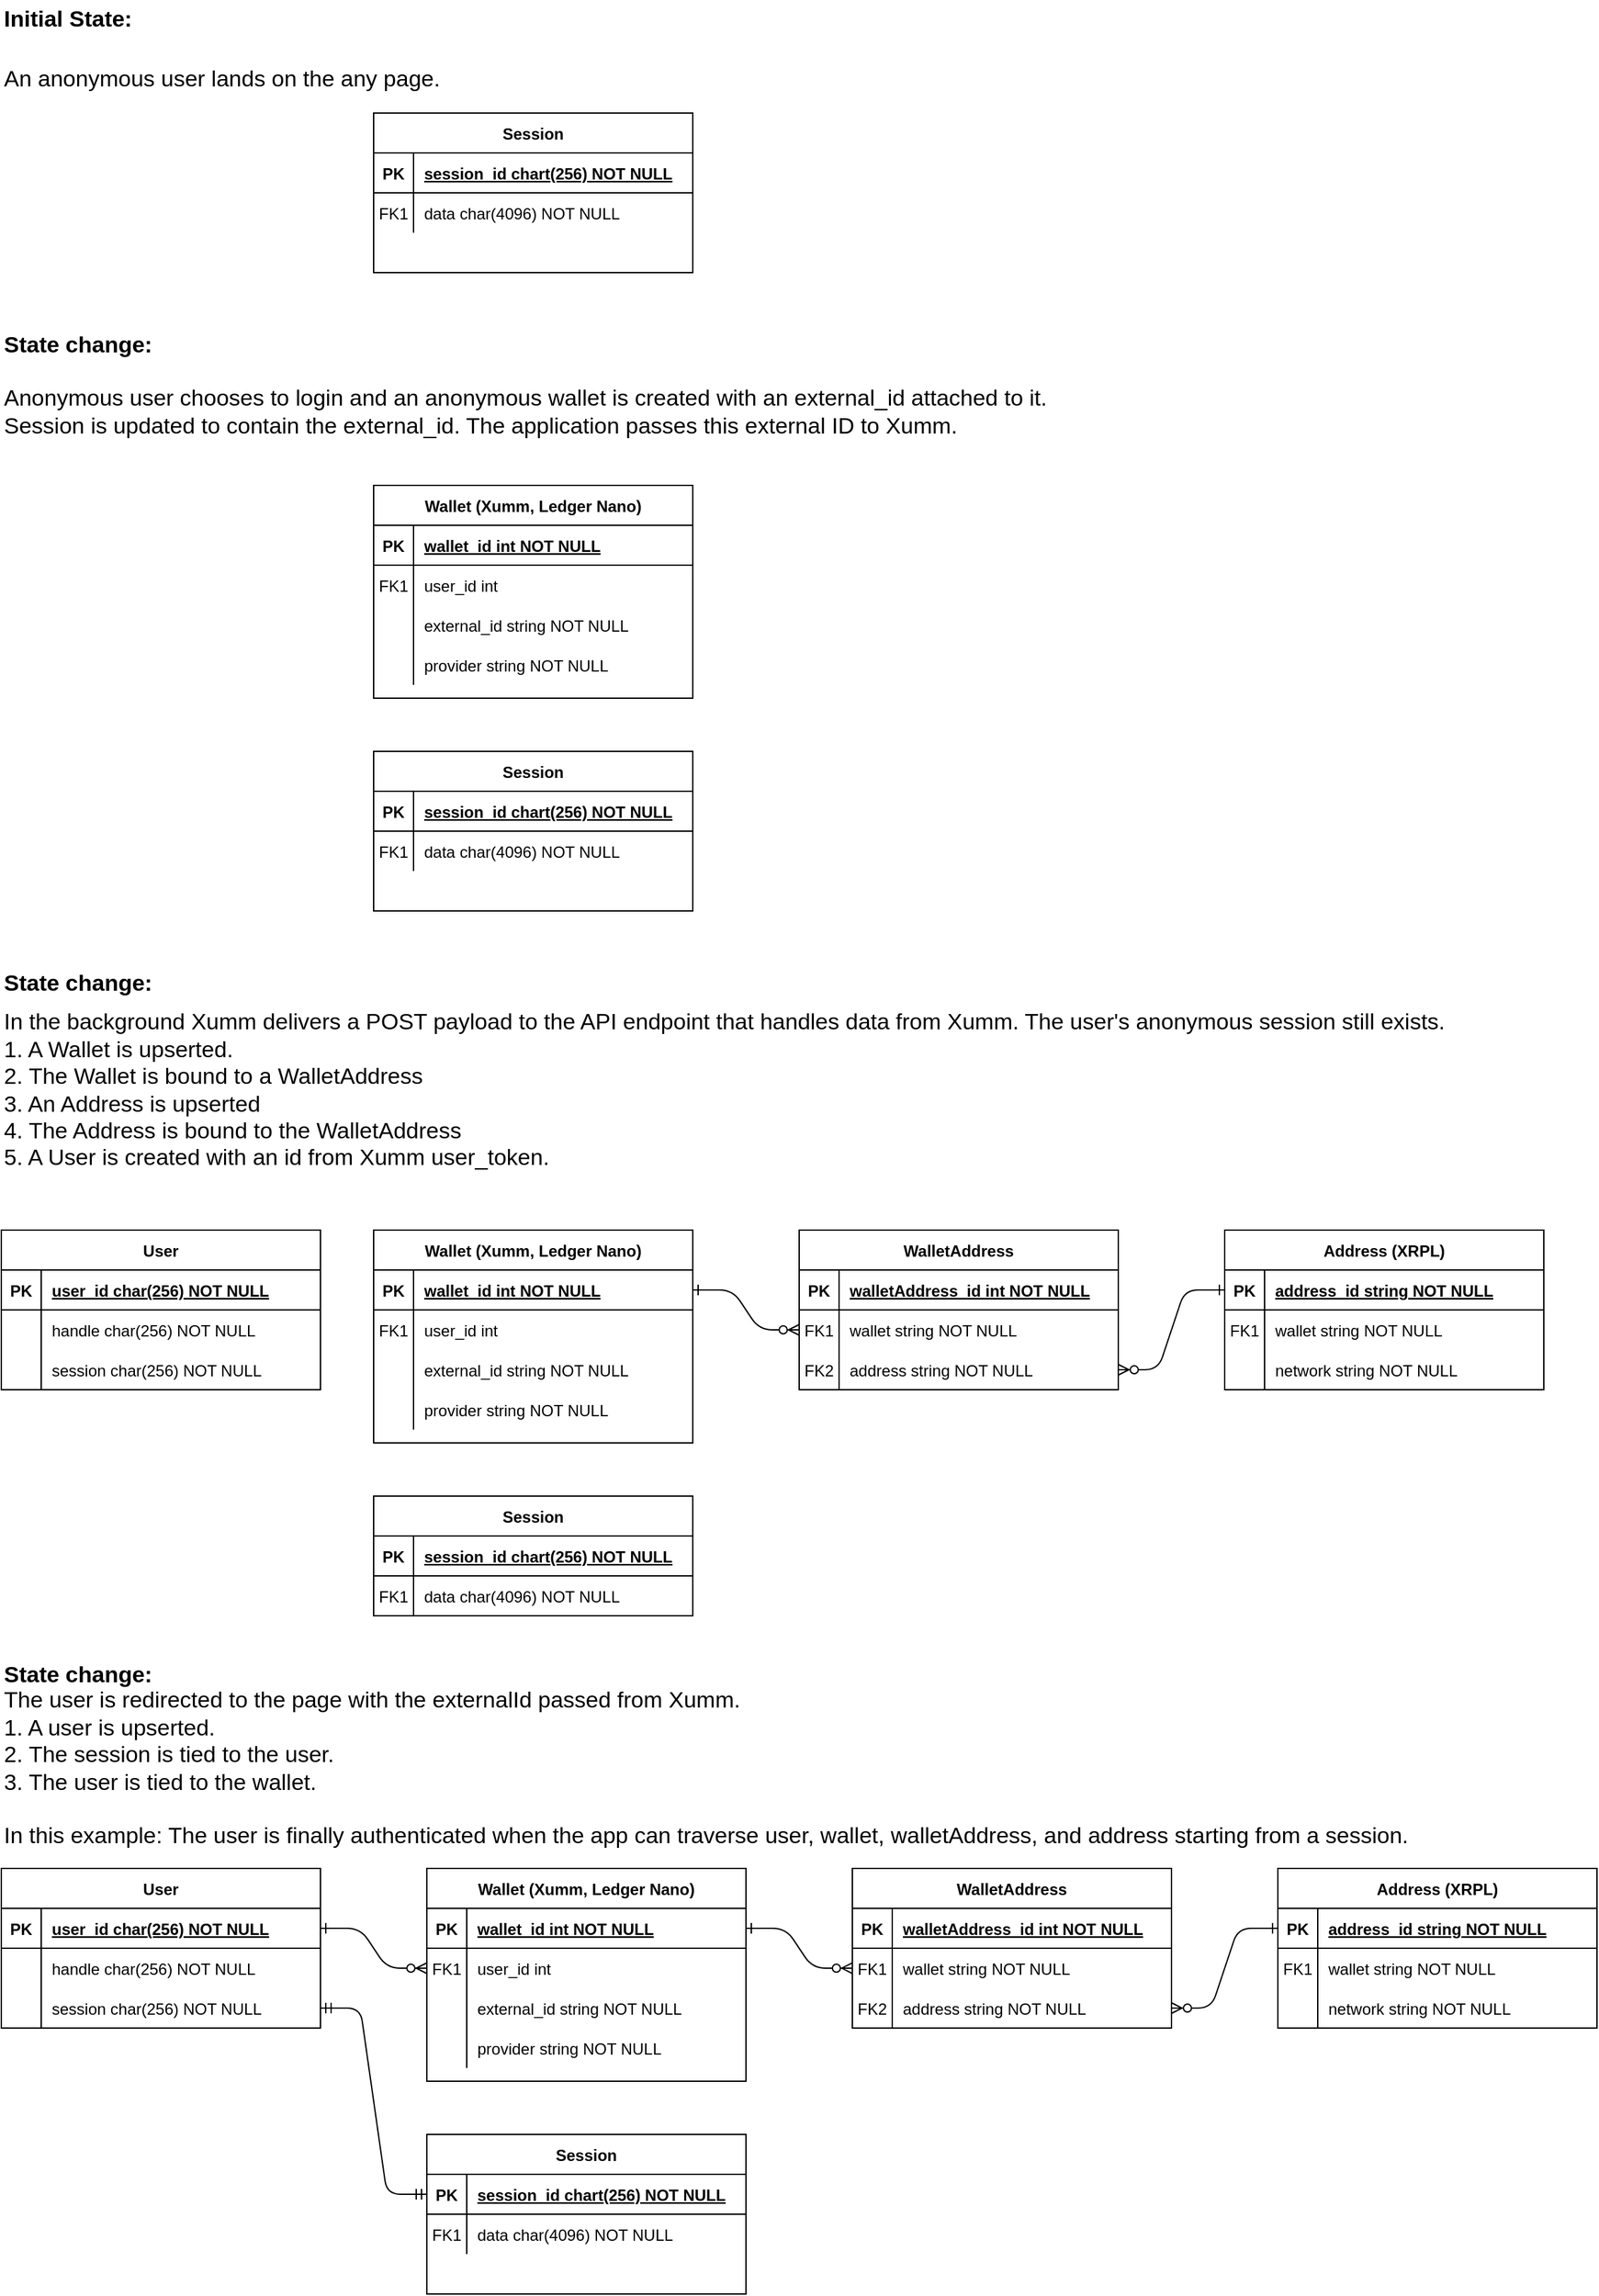 <mxfile version="15.4.0" type="device"><diagram id="R2lEEEUBdFMjLlhIrx00" name="Page-1"><mxGraphModel dx="1426" dy="822" grid="1" gridSize="10" guides="1" tooltips="1" connect="1" arrows="1" fold="1" page="1" pageScale="1" pageWidth="850" pageHeight="1100" math="0" shadow="0" extFonts="Permanent Marker^https://fonts.googleapis.com/css?family=Permanent+Marker"><root><mxCell id="0"/><mxCell id="1" parent="0"/><mxCell id="C-vyLk0tnHw3VtMMgP7b-1" value="" style="edgeStyle=entityRelationEdgeStyle;endArrow=ERzeroToMany;startArrow=ERone;endFill=1;startFill=0;" parent="1" source="C-vyLk0tnHw3VtMMgP7b-24" target="C-vyLk0tnHw3VtMMgP7b-6" edge="1"><mxGeometry width="100" height="100" relative="1" as="geometry"><mxPoint x="340" y="2040" as="sourcePoint"/><mxPoint x="440" y="1940" as="targetPoint"/></mxGeometry></mxCell><mxCell id="C-vyLk0tnHw3VtMMgP7b-12" value="" style="edgeStyle=entityRelationEdgeStyle;endArrow=ERzeroToMany;startArrow=ERone;endFill=1;startFill=0;" parent="1" source="C-vyLk0tnHw3VtMMgP7b-3" target="C-vyLk0tnHw3VtMMgP7b-17" edge="1"><mxGeometry width="100" height="100" relative="1" as="geometry"><mxPoint x="400" y="1500" as="sourcePoint"/><mxPoint x="460" y="1525" as="targetPoint"/></mxGeometry></mxCell><mxCell id="C-vyLk0tnHw3VtMMgP7b-2" value="Wallet (Xumm, Ledger Nano)" style="shape=table;startSize=30;container=1;collapsible=1;childLayout=tableLayout;fixedRows=1;rowLines=0;fontStyle=1;align=center;resizeLast=1;" parent="1" vertex="1"><mxGeometry x="440" y="1440" width="240" height="160" as="geometry"/></mxCell><mxCell id="C-vyLk0tnHw3VtMMgP7b-3" value="" style="shape=partialRectangle;collapsible=0;dropTarget=0;pointerEvents=0;fillColor=none;points=[[0,0.5],[1,0.5]];portConstraint=eastwest;top=0;left=0;right=0;bottom=1;" parent="C-vyLk0tnHw3VtMMgP7b-2" vertex="1"><mxGeometry y="30" width="240" height="30" as="geometry"/></mxCell><mxCell id="C-vyLk0tnHw3VtMMgP7b-4" value="PK" style="shape=partialRectangle;overflow=hidden;connectable=0;fillColor=none;top=0;left=0;bottom=0;right=0;fontStyle=1;" parent="C-vyLk0tnHw3VtMMgP7b-3" vertex="1"><mxGeometry width="30" height="30" as="geometry"><mxRectangle width="30" height="30" as="alternateBounds"/></mxGeometry></mxCell><mxCell id="C-vyLk0tnHw3VtMMgP7b-5" value="wallet_id int NOT NULL " style="shape=partialRectangle;overflow=hidden;connectable=0;fillColor=none;top=0;left=0;bottom=0;right=0;align=left;spacingLeft=6;fontStyle=5;" parent="C-vyLk0tnHw3VtMMgP7b-3" vertex="1"><mxGeometry x="30" width="210" height="30" as="geometry"><mxRectangle width="210" height="30" as="alternateBounds"/></mxGeometry></mxCell><mxCell id="C-vyLk0tnHw3VtMMgP7b-6" value="" style="shape=partialRectangle;collapsible=0;dropTarget=0;pointerEvents=0;fillColor=none;points=[[0,0.5],[1,0.5]];portConstraint=eastwest;top=0;left=0;right=0;bottom=0;" parent="C-vyLk0tnHw3VtMMgP7b-2" vertex="1"><mxGeometry y="60" width="240" height="30" as="geometry"/></mxCell><mxCell id="C-vyLk0tnHw3VtMMgP7b-7" value="FK1" style="shape=partialRectangle;overflow=hidden;connectable=0;fillColor=none;top=0;left=0;bottom=0;right=0;" parent="C-vyLk0tnHw3VtMMgP7b-6" vertex="1"><mxGeometry width="30" height="30" as="geometry"><mxRectangle width="30" height="30" as="alternateBounds"/></mxGeometry></mxCell><mxCell id="C-vyLk0tnHw3VtMMgP7b-8" value="user_id int" style="shape=partialRectangle;overflow=hidden;connectable=0;fillColor=none;top=0;left=0;bottom=0;right=0;align=left;spacingLeft=6;" parent="C-vyLk0tnHw3VtMMgP7b-6" vertex="1"><mxGeometry x="30" width="210" height="30" as="geometry"><mxRectangle width="210" height="30" as="alternateBounds"/></mxGeometry></mxCell><mxCell id="WeIpoC00LtI1XbD9FimY-8" value="" style="shape=partialRectangle;collapsible=0;dropTarget=0;pointerEvents=0;fillColor=none;points=[[0,0.5],[1,0.5]];portConstraint=eastwest;top=0;left=0;right=0;bottom=0;" parent="C-vyLk0tnHw3VtMMgP7b-2" vertex="1"><mxGeometry y="90" width="240" height="30" as="geometry"/></mxCell><mxCell id="WeIpoC00LtI1XbD9FimY-9" value="" style="shape=partialRectangle;overflow=hidden;connectable=0;fillColor=none;top=0;left=0;bottom=0;right=0;" parent="WeIpoC00LtI1XbD9FimY-8" vertex="1"><mxGeometry width="30" height="30" as="geometry"><mxRectangle width="30" height="30" as="alternateBounds"/></mxGeometry></mxCell><mxCell id="WeIpoC00LtI1XbD9FimY-10" value="external_id string NOT NULL" style="shape=partialRectangle;overflow=hidden;connectable=0;fillColor=none;top=0;left=0;bottom=0;right=0;align=left;spacingLeft=6;" parent="WeIpoC00LtI1XbD9FimY-8" vertex="1"><mxGeometry x="30" width="210" height="30" as="geometry"><mxRectangle width="210" height="30" as="alternateBounds"/></mxGeometry></mxCell><mxCell id="WeIpoC00LtI1XbD9FimY-11" value="" style="shape=partialRectangle;collapsible=0;dropTarget=0;pointerEvents=0;fillColor=none;points=[[0,0.5],[1,0.5]];portConstraint=eastwest;top=0;left=0;right=0;bottom=0;" parent="C-vyLk0tnHw3VtMMgP7b-2" vertex="1"><mxGeometry y="120" width="240" height="30" as="geometry"/></mxCell><mxCell id="WeIpoC00LtI1XbD9FimY-12" value="" style="shape=partialRectangle;overflow=hidden;connectable=0;fillColor=none;top=0;left=0;bottom=0;right=0;" parent="WeIpoC00LtI1XbD9FimY-11" vertex="1"><mxGeometry width="30" height="30" as="geometry"><mxRectangle width="30" height="30" as="alternateBounds"/></mxGeometry></mxCell><mxCell id="WeIpoC00LtI1XbD9FimY-13" value="provider string NOT NULL" style="shape=partialRectangle;overflow=hidden;connectable=0;fillColor=none;top=0;left=0;bottom=0;right=0;align=left;spacingLeft=6;" parent="WeIpoC00LtI1XbD9FimY-11" vertex="1"><mxGeometry x="30" width="210" height="30" as="geometry"><mxRectangle width="210" height="30" as="alternateBounds"/></mxGeometry></mxCell><mxCell id="C-vyLk0tnHw3VtMMgP7b-13" value="WalletAddress" style="shape=table;startSize=30;container=1;collapsible=1;childLayout=tableLayout;fixedRows=1;rowLines=0;fontStyle=1;align=center;resizeLast=1;" parent="1" vertex="1"><mxGeometry x="760" y="1440" width="240" height="120" as="geometry"/></mxCell><mxCell id="C-vyLk0tnHw3VtMMgP7b-14" value="" style="shape=partialRectangle;collapsible=0;dropTarget=0;pointerEvents=0;fillColor=none;points=[[0,0.5],[1,0.5]];portConstraint=eastwest;top=0;left=0;right=0;bottom=1;" parent="C-vyLk0tnHw3VtMMgP7b-13" vertex="1"><mxGeometry y="30" width="240" height="30" as="geometry"/></mxCell><mxCell id="C-vyLk0tnHw3VtMMgP7b-15" value="PK" style="shape=partialRectangle;overflow=hidden;connectable=0;fillColor=none;top=0;left=0;bottom=0;right=0;fontStyle=1;" parent="C-vyLk0tnHw3VtMMgP7b-14" vertex="1"><mxGeometry width="30" height="30" as="geometry"><mxRectangle width="30" height="30" as="alternateBounds"/></mxGeometry></mxCell><mxCell id="C-vyLk0tnHw3VtMMgP7b-16" value="walletAddress_id int NOT NULL " style="shape=partialRectangle;overflow=hidden;connectable=0;fillColor=none;top=0;left=0;bottom=0;right=0;align=left;spacingLeft=6;fontStyle=5;" parent="C-vyLk0tnHw3VtMMgP7b-14" vertex="1"><mxGeometry x="30" width="210" height="30" as="geometry"><mxRectangle width="210" height="30" as="alternateBounds"/></mxGeometry></mxCell><mxCell id="C-vyLk0tnHw3VtMMgP7b-17" value="" style="shape=partialRectangle;collapsible=0;dropTarget=0;pointerEvents=0;fillColor=none;points=[[0,0.5],[1,0.5]];portConstraint=eastwest;top=0;left=0;right=0;bottom=0;" parent="C-vyLk0tnHw3VtMMgP7b-13" vertex="1"><mxGeometry y="60" width="240" height="30" as="geometry"/></mxCell><mxCell id="C-vyLk0tnHw3VtMMgP7b-18" value="FK1" style="shape=partialRectangle;overflow=hidden;connectable=0;fillColor=none;top=0;left=0;bottom=0;right=0;" parent="C-vyLk0tnHw3VtMMgP7b-17" vertex="1"><mxGeometry width="30" height="30" as="geometry"><mxRectangle width="30" height="30" as="alternateBounds"/></mxGeometry></mxCell><mxCell id="C-vyLk0tnHw3VtMMgP7b-19" value="wallet string NOT NULL" style="shape=partialRectangle;overflow=hidden;connectable=0;fillColor=none;top=0;left=0;bottom=0;right=0;align=left;spacingLeft=6;" parent="C-vyLk0tnHw3VtMMgP7b-17" vertex="1"><mxGeometry x="30" width="210" height="30" as="geometry"><mxRectangle width="210" height="30" as="alternateBounds"/></mxGeometry></mxCell><mxCell id="C-vyLk0tnHw3VtMMgP7b-20" value="" style="shape=partialRectangle;collapsible=0;dropTarget=0;pointerEvents=0;fillColor=none;points=[[0,0.5],[1,0.5]];portConstraint=eastwest;top=0;left=0;right=0;bottom=0;" parent="C-vyLk0tnHw3VtMMgP7b-13" vertex="1"><mxGeometry y="90" width="240" height="30" as="geometry"/></mxCell><mxCell id="C-vyLk0tnHw3VtMMgP7b-21" value="FK2" style="shape=partialRectangle;overflow=hidden;connectable=0;fillColor=none;top=0;left=0;bottom=0;right=0;" parent="C-vyLk0tnHw3VtMMgP7b-20" vertex="1"><mxGeometry width="30" height="30" as="geometry"><mxRectangle width="30" height="30" as="alternateBounds"/></mxGeometry></mxCell><mxCell id="C-vyLk0tnHw3VtMMgP7b-22" value="address string NOT NULL" style="shape=partialRectangle;overflow=hidden;connectable=0;fillColor=none;top=0;left=0;bottom=0;right=0;align=left;spacingLeft=6;" parent="C-vyLk0tnHw3VtMMgP7b-20" vertex="1"><mxGeometry x="30" width="210" height="30" as="geometry"><mxRectangle width="210" height="30" as="alternateBounds"/></mxGeometry></mxCell><mxCell id="C-vyLk0tnHw3VtMMgP7b-23" value="User" style="shape=table;startSize=30;container=1;collapsible=1;childLayout=tableLayout;fixedRows=1;rowLines=0;fontStyle=1;align=center;resizeLast=1;" parent="1" vertex="1"><mxGeometry x="120" y="1440" width="240" height="120" as="geometry"/></mxCell><mxCell id="C-vyLk0tnHw3VtMMgP7b-24" value="" style="shape=partialRectangle;collapsible=0;dropTarget=0;pointerEvents=0;fillColor=none;points=[[0,0.5],[1,0.5]];portConstraint=eastwest;top=0;left=0;right=0;bottom=1;" parent="C-vyLk0tnHw3VtMMgP7b-23" vertex="1"><mxGeometry y="30" width="240" height="30" as="geometry"/></mxCell><mxCell id="C-vyLk0tnHw3VtMMgP7b-25" value="PK" style="shape=partialRectangle;overflow=hidden;connectable=0;fillColor=none;top=0;left=0;bottom=0;right=0;fontStyle=1;" parent="C-vyLk0tnHw3VtMMgP7b-24" vertex="1"><mxGeometry width="30" height="30" as="geometry"><mxRectangle width="30" height="30" as="alternateBounds"/></mxGeometry></mxCell><mxCell id="C-vyLk0tnHw3VtMMgP7b-26" value="user_id char(256) NOT NULL " style="shape=partialRectangle;overflow=hidden;connectable=0;fillColor=none;top=0;left=0;bottom=0;right=0;align=left;spacingLeft=6;fontStyle=5;" parent="C-vyLk0tnHw3VtMMgP7b-24" vertex="1"><mxGeometry x="30" width="210" height="30" as="geometry"><mxRectangle width="210" height="30" as="alternateBounds"/></mxGeometry></mxCell><mxCell id="C-vyLk0tnHw3VtMMgP7b-27" value="" style="shape=partialRectangle;collapsible=0;dropTarget=0;pointerEvents=0;fillColor=none;points=[[0,0.5],[1,0.5]];portConstraint=eastwest;top=0;left=0;right=0;bottom=0;" parent="C-vyLk0tnHw3VtMMgP7b-23" vertex="1"><mxGeometry y="60" width="240" height="30" as="geometry"/></mxCell><mxCell id="C-vyLk0tnHw3VtMMgP7b-28" value="" style="shape=partialRectangle;overflow=hidden;connectable=0;fillColor=none;top=0;left=0;bottom=0;right=0;" parent="C-vyLk0tnHw3VtMMgP7b-27" vertex="1"><mxGeometry width="30" height="30" as="geometry"><mxRectangle width="30" height="30" as="alternateBounds"/></mxGeometry></mxCell><mxCell id="C-vyLk0tnHw3VtMMgP7b-29" value="handle char(256) NOT NULL" style="shape=partialRectangle;overflow=hidden;connectable=0;fillColor=none;top=0;left=0;bottom=0;right=0;align=left;spacingLeft=6;" parent="C-vyLk0tnHw3VtMMgP7b-27" vertex="1"><mxGeometry x="30" width="210" height="30" as="geometry"><mxRectangle width="210" height="30" as="alternateBounds"/></mxGeometry></mxCell><mxCell id="WeIpoC00LtI1XbD9FimY-5" value="" style="shape=partialRectangle;collapsible=0;dropTarget=0;pointerEvents=0;fillColor=none;points=[[0,0.5],[1,0.5]];portConstraint=eastwest;top=0;left=0;right=0;bottom=0;" parent="C-vyLk0tnHw3VtMMgP7b-23" vertex="1"><mxGeometry y="90" width="240" height="30" as="geometry"/></mxCell><mxCell id="WeIpoC00LtI1XbD9FimY-6" value="" style="shape=partialRectangle;overflow=hidden;connectable=0;fillColor=none;top=0;left=0;bottom=0;right=0;" parent="WeIpoC00LtI1XbD9FimY-5" vertex="1"><mxGeometry width="30" height="30" as="geometry"><mxRectangle width="30" height="30" as="alternateBounds"/></mxGeometry></mxCell><mxCell id="WeIpoC00LtI1XbD9FimY-7" value="session char(256) NOT NULL" style="shape=partialRectangle;overflow=hidden;connectable=0;fillColor=none;top=0;left=0;bottom=0;right=0;align=left;spacingLeft=6;" parent="WeIpoC00LtI1XbD9FimY-5" vertex="1"><mxGeometry x="30" width="210" height="30" as="geometry"><mxRectangle width="210" height="30" as="alternateBounds"/></mxGeometry></mxCell><mxCell id="Q_mYIYBPFtDBT5thNRQ8-4" value="" style="shape=partialRectangle;collapsible=0;dropTarget=0;pointerEvents=0;fillColor=none;points=[[0,0.5],[1,0.5]];portConstraint=eastwest;top=0;left=0;right=0;bottom=0;" parent="1" vertex="1"><mxGeometry x="120" y="1530" width="240" height="30" as="geometry"/></mxCell><mxCell id="Q_mYIYBPFtDBT5thNRQ8-5" value="" style="shape=partialRectangle;overflow=hidden;connectable=0;fillColor=none;top=0;left=0;bottom=0;right=0;" parent="Q_mYIYBPFtDBT5thNRQ8-4" vertex="1"><mxGeometry width="28.8" height="30" as="geometry"><mxRectangle width="30" height="30" as="alternateBounds"/></mxGeometry></mxCell><mxCell id="Q_mYIYBPFtDBT5thNRQ8-7" value="Session" style="shape=table;startSize=30;container=1;collapsible=1;childLayout=tableLayout;fixedRows=1;rowLines=0;fontStyle=1;align=center;resizeLast=1;" parent="1" vertex="1"><mxGeometry x="440" y="1640" width="240" height="120" as="geometry"/></mxCell><mxCell id="Q_mYIYBPFtDBT5thNRQ8-8" value="" style="shape=partialRectangle;collapsible=0;dropTarget=0;pointerEvents=0;fillColor=none;points=[[0,0.5],[1,0.5]];portConstraint=eastwest;top=0;left=0;right=0;bottom=1;" parent="Q_mYIYBPFtDBT5thNRQ8-7" vertex="1"><mxGeometry y="30" width="240" height="30" as="geometry"/></mxCell><mxCell id="Q_mYIYBPFtDBT5thNRQ8-9" value="PK" style="shape=partialRectangle;overflow=hidden;connectable=0;fillColor=none;top=0;left=0;bottom=0;right=0;fontStyle=1;" parent="Q_mYIYBPFtDBT5thNRQ8-8" vertex="1"><mxGeometry width="30" height="30" as="geometry"><mxRectangle width="30" height="30" as="alternateBounds"/></mxGeometry></mxCell><mxCell id="Q_mYIYBPFtDBT5thNRQ8-10" value="session_id chart(256) NOT NULL " style="shape=partialRectangle;overflow=hidden;connectable=0;fillColor=none;top=0;left=0;bottom=0;right=0;align=left;spacingLeft=6;fontStyle=5;" parent="Q_mYIYBPFtDBT5thNRQ8-8" vertex="1"><mxGeometry x="30" width="210" height="30" as="geometry"><mxRectangle width="210" height="30" as="alternateBounds"/></mxGeometry></mxCell><mxCell id="Q_mYIYBPFtDBT5thNRQ8-11" value="" style="shape=partialRectangle;collapsible=0;dropTarget=0;pointerEvents=0;fillColor=none;points=[[0,0.5],[1,0.5]];portConstraint=eastwest;top=0;left=0;right=0;bottom=0;" parent="Q_mYIYBPFtDBT5thNRQ8-7" vertex="1"><mxGeometry y="60" width="240" height="30" as="geometry"/></mxCell><mxCell id="Q_mYIYBPFtDBT5thNRQ8-12" value="FK1" style="shape=partialRectangle;overflow=hidden;connectable=0;fillColor=none;top=0;left=0;bottom=0;right=0;" parent="Q_mYIYBPFtDBT5thNRQ8-11" vertex="1"><mxGeometry width="30" height="30" as="geometry"><mxRectangle width="30" height="30" as="alternateBounds"/></mxGeometry></mxCell><mxCell id="Q_mYIYBPFtDBT5thNRQ8-13" value="data char(4096) NOT NULL" style="shape=partialRectangle;overflow=hidden;connectable=0;fillColor=none;top=0;left=0;bottom=0;right=0;align=left;spacingLeft=6;" parent="Q_mYIYBPFtDBT5thNRQ8-11" vertex="1"><mxGeometry x="30" width="210" height="30" as="geometry"><mxRectangle width="210" height="30" as="alternateBounds"/></mxGeometry></mxCell><mxCell id="Q_mYIYBPFtDBT5thNRQ8-18" value="" style="edgeStyle=entityRelationEdgeStyle;fontSize=12;html=1;endArrow=ERmandOne;startArrow=ERmandOne;rounded=1;entryX=0;entryY=0.5;entryDx=0;entryDy=0;" parent="1" source="Q_mYIYBPFtDBT5thNRQ8-4" target="Q_mYIYBPFtDBT5thNRQ8-8" edge="1"><mxGeometry width="100" height="100" relative="1" as="geometry"><mxPoint x="340" y="1910" as="sourcePoint"/><mxPoint x="440" y="1810" as="targetPoint"/></mxGeometry></mxCell><mxCell id="WeIpoC00LtI1XbD9FimY-14" value="Address (XRPL)" style="shape=table;startSize=30;container=1;collapsible=1;childLayout=tableLayout;fixedRows=1;rowLines=0;fontStyle=1;align=center;resizeLast=1;" parent="1" vertex="1"><mxGeometry x="1080" y="1440" width="240" height="120" as="geometry"/></mxCell><mxCell id="WeIpoC00LtI1XbD9FimY-15" value="" style="shape=partialRectangle;collapsible=0;dropTarget=0;pointerEvents=0;fillColor=none;points=[[0,0.5],[1,0.5]];portConstraint=eastwest;top=0;left=0;right=0;bottom=1;" parent="WeIpoC00LtI1XbD9FimY-14" vertex="1"><mxGeometry y="30" width="240" height="30" as="geometry"/></mxCell><mxCell id="WeIpoC00LtI1XbD9FimY-16" value="PK" style="shape=partialRectangle;overflow=hidden;connectable=0;fillColor=none;top=0;left=0;bottom=0;right=0;fontStyle=1;" parent="WeIpoC00LtI1XbD9FimY-15" vertex="1"><mxGeometry width="30" height="30" as="geometry"><mxRectangle width="30" height="30" as="alternateBounds"/></mxGeometry></mxCell><mxCell id="WeIpoC00LtI1XbD9FimY-17" value="address_id string NOT NULL " style="shape=partialRectangle;overflow=hidden;connectable=0;fillColor=none;top=0;left=0;bottom=0;right=0;align=left;spacingLeft=6;fontStyle=5;" parent="WeIpoC00LtI1XbD9FimY-15" vertex="1"><mxGeometry x="30" width="210" height="30" as="geometry"><mxRectangle width="210" height="30" as="alternateBounds"/></mxGeometry></mxCell><mxCell id="WeIpoC00LtI1XbD9FimY-18" value="" style="shape=partialRectangle;collapsible=0;dropTarget=0;pointerEvents=0;fillColor=none;points=[[0,0.5],[1,0.5]];portConstraint=eastwest;top=0;left=0;right=0;bottom=0;" parent="WeIpoC00LtI1XbD9FimY-14" vertex="1"><mxGeometry y="60" width="240" height="30" as="geometry"/></mxCell><mxCell id="WeIpoC00LtI1XbD9FimY-19" value="FK1" style="shape=partialRectangle;overflow=hidden;connectable=0;fillColor=none;top=0;left=0;bottom=0;right=0;" parent="WeIpoC00LtI1XbD9FimY-18" vertex="1"><mxGeometry width="30" height="30" as="geometry"><mxRectangle width="30" height="30" as="alternateBounds"/></mxGeometry></mxCell><mxCell id="WeIpoC00LtI1XbD9FimY-20" value="wallet string NOT NULL" style="shape=partialRectangle;overflow=hidden;connectable=0;fillColor=none;top=0;left=0;bottom=0;right=0;align=left;spacingLeft=6;" parent="WeIpoC00LtI1XbD9FimY-18" vertex="1"><mxGeometry x="30" width="210" height="30" as="geometry"><mxRectangle width="210" height="30" as="alternateBounds"/></mxGeometry></mxCell><mxCell id="WeIpoC00LtI1XbD9FimY-21" value="" style="shape=partialRectangle;collapsible=0;dropTarget=0;pointerEvents=0;fillColor=none;points=[[0,0.5],[1,0.5]];portConstraint=eastwest;top=0;left=0;right=0;bottom=0;" parent="WeIpoC00LtI1XbD9FimY-14" vertex="1"><mxGeometry y="90" width="240" height="30" as="geometry"/></mxCell><mxCell id="WeIpoC00LtI1XbD9FimY-22" value="" style="shape=partialRectangle;overflow=hidden;connectable=0;fillColor=none;top=0;left=0;bottom=0;right=0;" parent="WeIpoC00LtI1XbD9FimY-21" vertex="1"><mxGeometry width="30" height="30" as="geometry"><mxRectangle width="30" height="30" as="alternateBounds"/></mxGeometry></mxCell><mxCell id="WeIpoC00LtI1XbD9FimY-23" value="network string NOT NULL" style="shape=partialRectangle;overflow=hidden;connectable=0;fillColor=none;top=0;left=0;bottom=0;right=0;align=left;spacingLeft=6;" parent="WeIpoC00LtI1XbD9FimY-21" vertex="1"><mxGeometry x="30" width="210" height="30" as="geometry"><mxRectangle width="210" height="30" as="alternateBounds"/></mxGeometry></mxCell><mxCell id="WeIpoC00LtI1XbD9FimY-24" value="" style="edgeStyle=entityRelationEdgeStyle;endArrow=ERzeroToMany;startArrow=ERone;endFill=1;startFill=0;" parent="1" source="WeIpoC00LtI1XbD9FimY-15" target="C-vyLk0tnHw3VtMMgP7b-20" edge="1"><mxGeometry width="100" height="100" relative="1" as="geometry"><mxPoint x="770" y="1660" as="sourcePoint"/><mxPoint x="840" y="1690" as="targetPoint"/></mxGeometry></mxCell><mxCell id="AUE5xpGNItDDASDDKMIv-1" value="Initial State:" style="text;html=1;resizable=0;autosize=1;align=left;verticalAlign=middle;points=[];fillColor=none;strokeColor=none;rounded=0;fontStyle=1;fontSize=17;" vertex="1" parent="1"><mxGeometry x="120" y="35" width="110" height="30" as="geometry"/></mxCell><mxCell id="AUE5xpGNItDDASDDKMIv-2" value="Session" style="shape=table;startSize=30;container=1;collapsible=1;childLayout=tableLayout;fixedRows=1;rowLines=0;fontStyle=1;align=center;resizeLast=1;" vertex="1" parent="1"><mxGeometry x="400" y="120" width="240" height="120" as="geometry"/></mxCell><mxCell id="AUE5xpGNItDDASDDKMIv-3" value="" style="shape=partialRectangle;collapsible=0;dropTarget=0;pointerEvents=0;fillColor=none;points=[[0,0.5],[1,0.5]];portConstraint=eastwest;top=0;left=0;right=0;bottom=1;" vertex="1" parent="AUE5xpGNItDDASDDKMIv-2"><mxGeometry y="30" width="240" height="30" as="geometry"/></mxCell><mxCell id="AUE5xpGNItDDASDDKMIv-4" value="PK" style="shape=partialRectangle;overflow=hidden;connectable=0;fillColor=none;top=0;left=0;bottom=0;right=0;fontStyle=1;" vertex="1" parent="AUE5xpGNItDDASDDKMIv-3"><mxGeometry width="30" height="30" as="geometry"><mxRectangle width="30" height="30" as="alternateBounds"/></mxGeometry></mxCell><mxCell id="AUE5xpGNItDDASDDKMIv-5" value="session_id chart(256) NOT NULL " style="shape=partialRectangle;overflow=hidden;connectable=0;fillColor=none;top=0;left=0;bottom=0;right=0;align=left;spacingLeft=6;fontStyle=5;" vertex="1" parent="AUE5xpGNItDDASDDKMIv-3"><mxGeometry x="30" width="210" height="30" as="geometry"><mxRectangle width="210" height="30" as="alternateBounds"/></mxGeometry></mxCell><mxCell id="AUE5xpGNItDDASDDKMIv-6" value="" style="shape=partialRectangle;collapsible=0;dropTarget=0;pointerEvents=0;fillColor=none;points=[[0,0.5],[1,0.5]];portConstraint=eastwest;top=0;left=0;right=0;bottom=0;" vertex="1" parent="AUE5xpGNItDDASDDKMIv-2"><mxGeometry y="60" width="240" height="30" as="geometry"/></mxCell><mxCell id="AUE5xpGNItDDASDDKMIv-7" value="FK1" style="shape=partialRectangle;overflow=hidden;connectable=0;fillColor=none;top=0;left=0;bottom=0;right=0;" vertex="1" parent="AUE5xpGNItDDASDDKMIv-6"><mxGeometry width="30" height="30" as="geometry"><mxRectangle width="30" height="30" as="alternateBounds"/></mxGeometry></mxCell><mxCell id="AUE5xpGNItDDASDDKMIv-8" value="data char(4096) NOT NULL" style="shape=partialRectangle;overflow=hidden;connectable=0;fillColor=none;top=0;left=0;bottom=0;right=0;align=left;spacingLeft=6;" vertex="1" parent="AUE5xpGNItDDASDDKMIv-6"><mxGeometry x="30" width="210" height="30" as="geometry"><mxRectangle width="210" height="30" as="alternateBounds"/></mxGeometry></mxCell><mxCell id="AUE5xpGNItDDASDDKMIv-9" value="State change:" style="text;html=1;resizable=0;autosize=1;align=left;verticalAlign=middle;points=[];fillColor=none;strokeColor=none;rounded=0;fontStyle=1;fontSize=17;" vertex="1" parent="1"><mxGeometry x="120" y="280" width="130" height="30" as="geometry"/></mxCell><mxCell id="AUE5xpGNItDDASDDKMIv-11" value="Session" style="shape=table;startSize=30;container=1;collapsible=1;childLayout=tableLayout;fixedRows=1;rowLines=0;fontStyle=1;align=center;resizeLast=1;" vertex="1" parent="1"><mxGeometry x="400" y="600" width="240" height="120" as="geometry"/></mxCell><mxCell id="AUE5xpGNItDDASDDKMIv-12" value="" style="shape=partialRectangle;collapsible=0;dropTarget=0;pointerEvents=0;fillColor=none;points=[[0,0.5],[1,0.5]];portConstraint=eastwest;top=0;left=0;right=0;bottom=1;" vertex="1" parent="AUE5xpGNItDDASDDKMIv-11"><mxGeometry y="30" width="240" height="30" as="geometry"/></mxCell><mxCell id="AUE5xpGNItDDASDDKMIv-13" value="PK" style="shape=partialRectangle;overflow=hidden;connectable=0;fillColor=none;top=0;left=0;bottom=0;right=0;fontStyle=1;" vertex="1" parent="AUE5xpGNItDDASDDKMIv-12"><mxGeometry width="30" height="30" as="geometry"><mxRectangle width="30" height="30" as="alternateBounds"/></mxGeometry></mxCell><mxCell id="AUE5xpGNItDDASDDKMIv-14" value="session_id chart(256) NOT NULL " style="shape=partialRectangle;overflow=hidden;connectable=0;fillColor=none;top=0;left=0;bottom=0;right=0;align=left;spacingLeft=6;fontStyle=5;" vertex="1" parent="AUE5xpGNItDDASDDKMIv-12"><mxGeometry x="30" width="210" height="30" as="geometry"><mxRectangle width="210" height="30" as="alternateBounds"/></mxGeometry></mxCell><mxCell id="AUE5xpGNItDDASDDKMIv-15" value="" style="shape=partialRectangle;collapsible=0;dropTarget=0;pointerEvents=0;fillColor=none;points=[[0,0.5],[1,0.5]];portConstraint=eastwest;top=0;left=0;right=0;bottom=0;" vertex="1" parent="AUE5xpGNItDDASDDKMIv-11"><mxGeometry y="60" width="240" height="30" as="geometry"/></mxCell><mxCell id="AUE5xpGNItDDASDDKMIv-16" value="FK1" style="shape=partialRectangle;overflow=hidden;connectable=0;fillColor=none;top=0;left=0;bottom=0;right=0;" vertex="1" parent="AUE5xpGNItDDASDDKMIv-15"><mxGeometry width="30" height="30" as="geometry"><mxRectangle width="30" height="30" as="alternateBounds"/></mxGeometry></mxCell><mxCell id="AUE5xpGNItDDASDDKMIv-17" value="data char(4096) NOT NULL" style="shape=partialRectangle;overflow=hidden;connectable=0;fillColor=none;top=0;left=0;bottom=0;right=0;align=left;spacingLeft=6;" vertex="1" parent="AUE5xpGNItDDASDDKMIv-15"><mxGeometry x="30" width="210" height="30" as="geometry"><mxRectangle width="210" height="30" as="alternateBounds"/></mxGeometry></mxCell><mxCell id="AUE5xpGNItDDASDDKMIv-18" value="Wallet (Xumm, Ledger Nano)" style="shape=table;startSize=30;container=1;collapsible=1;childLayout=tableLayout;fixedRows=1;rowLines=0;fontStyle=1;align=center;resizeLast=1;" vertex="1" parent="1"><mxGeometry x="400" y="400" width="240" height="160" as="geometry"/></mxCell><mxCell id="AUE5xpGNItDDASDDKMIv-19" value="" style="shape=partialRectangle;collapsible=0;dropTarget=0;pointerEvents=0;fillColor=none;points=[[0,0.5],[1,0.5]];portConstraint=eastwest;top=0;left=0;right=0;bottom=1;" vertex="1" parent="AUE5xpGNItDDASDDKMIv-18"><mxGeometry y="30" width="240" height="30" as="geometry"/></mxCell><mxCell id="AUE5xpGNItDDASDDKMIv-20" value="PK" style="shape=partialRectangle;overflow=hidden;connectable=0;fillColor=none;top=0;left=0;bottom=0;right=0;fontStyle=1;" vertex="1" parent="AUE5xpGNItDDASDDKMIv-19"><mxGeometry width="30" height="30" as="geometry"><mxRectangle width="30" height="30" as="alternateBounds"/></mxGeometry></mxCell><mxCell id="AUE5xpGNItDDASDDKMIv-21" value="wallet_id int NOT NULL " style="shape=partialRectangle;overflow=hidden;connectable=0;fillColor=none;top=0;left=0;bottom=0;right=0;align=left;spacingLeft=6;fontStyle=5;" vertex="1" parent="AUE5xpGNItDDASDDKMIv-19"><mxGeometry x="30" width="210" height="30" as="geometry"><mxRectangle width="210" height="30" as="alternateBounds"/></mxGeometry></mxCell><mxCell id="AUE5xpGNItDDASDDKMIv-22" value="" style="shape=partialRectangle;collapsible=0;dropTarget=0;pointerEvents=0;fillColor=none;points=[[0,0.5],[1,0.5]];portConstraint=eastwest;top=0;left=0;right=0;bottom=0;" vertex="1" parent="AUE5xpGNItDDASDDKMIv-18"><mxGeometry y="60" width="240" height="30" as="geometry"/></mxCell><mxCell id="AUE5xpGNItDDASDDKMIv-23" value="FK1" style="shape=partialRectangle;overflow=hidden;connectable=0;fillColor=none;top=0;left=0;bottom=0;right=0;" vertex="1" parent="AUE5xpGNItDDASDDKMIv-22"><mxGeometry width="30" height="30" as="geometry"><mxRectangle width="30" height="30" as="alternateBounds"/></mxGeometry></mxCell><mxCell id="AUE5xpGNItDDASDDKMIv-24" value="user_id int" style="shape=partialRectangle;overflow=hidden;connectable=0;fillColor=none;top=0;left=0;bottom=0;right=0;align=left;spacingLeft=6;" vertex="1" parent="AUE5xpGNItDDASDDKMIv-22"><mxGeometry x="30" width="210" height="30" as="geometry"><mxRectangle width="210" height="30" as="alternateBounds"/></mxGeometry></mxCell><mxCell id="AUE5xpGNItDDASDDKMIv-25" value="" style="shape=partialRectangle;collapsible=0;dropTarget=0;pointerEvents=0;fillColor=none;points=[[0,0.5],[1,0.5]];portConstraint=eastwest;top=0;left=0;right=0;bottom=0;" vertex="1" parent="AUE5xpGNItDDASDDKMIv-18"><mxGeometry y="90" width="240" height="30" as="geometry"/></mxCell><mxCell id="AUE5xpGNItDDASDDKMIv-26" value="" style="shape=partialRectangle;overflow=hidden;connectable=0;fillColor=none;top=0;left=0;bottom=0;right=0;" vertex="1" parent="AUE5xpGNItDDASDDKMIv-25"><mxGeometry width="30" height="30" as="geometry"><mxRectangle width="30" height="30" as="alternateBounds"/></mxGeometry></mxCell><mxCell id="AUE5xpGNItDDASDDKMIv-27" value="external_id string NOT NULL" style="shape=partialRectangle;overflow=hidden;connectable=0;fillColor=none;top=0;left=0;bottom=0;right=0;align=left;spacingLeft=6;" vertex="1" parent="AUE5xpGNItDDASDDKMIv-25"><mxGeometry x="30" width="210" height="30" as="geometry"><mxRectangle width="210" height="30" as="alternateBounds"/></mxGeometry></mxCell><mxCell id="AUE5xpGNItDDASDDKMIv-28" value="" style="shape=partialRectangle;collapsible=0;dropTarget=0;pointerEvents=0;fillColor=none;points=[[0,0.5],[1,0.5]];portConstraint=eastwest;top=0;left=0;right=0;bottom=0;" vertex="1" parent="AUE5xpGNItDDASDDKMIv-18"><mxGeometry y="120" width="240" height="30" as="geometry"/></mxCell><mxCell id="AUE5xpGNItDDASDDKMIv-29" value="" style="shape=partialRectangle;overflow=hidden;connectable=0;fillColor=none;top=0;left=0;bottom=0;right=0;" vertex="1" parent="AUE5xpGNItDDASDDKMIv-28"><mxGeometry width="30" height="30" as="geometry"><mxRectangle width="30" height="30" as="alternateBounds"/></mxGeometry></mxCell><mxCell id="AUE5xpGNItDDASDDKMIv-30" value="provider string NOT NULL" style="shape=partialRectangle;overflow=hidden;connectable=0;fillColor=none;top=0;left=0;bottom=0;right=0;align=left;spacingLeft=6;" vertex="1" parent="AUE5xpGNItDDASDDKMIv-28"><mxGeometry x="30" width="210" height="30" as="geometry"><mxRectangle width="210" height="30" as="alternateBounds"/></mxGeometry></mxCell><mxCell id="AUE5xpGNItDDASDDKMIv-31" value="&lt;span style=&quot;font-weight: normal&quot;&gt;An anonymous user lands on the any page.&lt;/span&gt;" style="text;html=1;resizable=0;autosize=1;align=left;verticalAlign=middle;points=[];fillColor=none;strokeColor=none;rounded=0;fontSize=17;fontStyle=1" vertex="1" parent="1"><mxGeometry x="120" y="80" width="340" height="30" as="geometry"/></mxCell><mxCell id="AUE5xpGNItDDASDDKMIv-32" value="&lt;span style=&quot;font-weight: normal&quot;&gt;Anonymous user chooses to login and an anonymous wallet is created with an external_id attached to it. &lt;br&gt;Session is updated to contain the external_id. The application passes this external ID to Xumm.&lt;/span&gt;" style="text;html=1;resizable=0;autosize=1;align=left;verticalAlign=middle;points=[];fillColor=none;strokeColor=none;rounded=0;fontSize=17;fontStyle=1" vertex="1" parent="1"><mxGeometry x="120" y="320" width="800" height="50" as="geometry"/></mxCell><mxCell id="AUE5xpGNItDDASDDKMIv-33" value="State change:" style="text;html=1;resizable=0;autosize=1;align=left;verticalAlign=middle;points=[];fillColor=none;strokeColor=none;rounded=0;fontStyle=1;fontSize=17;" vertex="1" parent="1"><mxGeometry x="120" y="760" width="130" height="30" as="geometry"/></mxCell><mxCell id="AUE5xpGNItDDASDDKMIv-34" value="&lt;span style=&quot;font-weight: 400&quot;&gt;In the background Xumm delivers a POST payload to the API endpoint that handles data from Xumm. The user's anonymous session still exists.&lt;br&gt;1. A Wallet is upserted.&lt;br&gt;2. The Wallet is bound to a WalletAddress&lt;br&gt;3. An Address is upserted&lt;br&gt;4. The Address is bound to the WalletAddress&lt;br&gt;5. A User is created with an id from Xumm user_token.&lt;br&gt;&lt;/span&gt;" style="text;html=1;resizable=0;autosize=1;align=left;verticalAlign=middle;points=[];fillColor=none;strokeColor=none;rounded=0;fontSize=17;fontStyle=1" vertex="1" parent="1"><mxGeometry x="120" y="790" width="1100" height="130" as="geometry"/></mxCell><mxCell id="AUE5xpGNItDDASDDKMIv-35" value="Wallet (Xumm, Ledger Nano)" style="shape=table;startSize=30;container=1;collapsible=1;childLayout=tableLayout;fixedRows=1;rowLines=0;fontStyle=1;align=center;resizeLast=1;" vertex="1" parent="1"><mxGeometry x="400" y="960" width="240" height="160" as="geometry"/></mxCell><mxCell id="AUE5xpGNItDDASDDKMIv-36" value="" style="shape=partialRectangle;collapsible=0;dropTarget=0;pointerEvents=0;fillColor=none;points=[[0,0.5],[1,0.5]];portConstraint=eastwest;top=0;left=0;right=0;bottom=1;" vertex="1" parent="AUE5xpGNItDDASDDKMIv-35"><mxGeometry y="30" width="240" height="30" as="geometry"/></mxCell><mxCell id="AUE5xpGNItDDASDDKMIv-37" value="PK" style="shape=partialRectangle;overflow=hidden;connectable=0;fillColor=none;top=0;left=0;bottom=0;right=0;fontStyle=1;" vertex="1" parent="AUE5xpGNItDDASDDKMIv-36"><mxGeometry width="30" height="30" as="geometry"><mxRectangle width="30" height="30" as="alternateBounds"/></mxGeometry></mxCell><mxCell id="AUE5xpGNItDDASDDKMIv-38" value="wallet_id int NOT NULL " style="shape=partialRectangle;overflow=hidden;connectable=0;fillColor=none;top=0;left=0;bottom=0;right=0;align=left;spacingLeft=6;fontStyle=5;" vertex="1" parent="AUE5xpGNItDDASDDKMIv-36"><mxGeometry x="30" width="210" height="30" as="geometry"><mxRectangle width="210" height="30" as="alternateBounds"/></mxGeometry></mxCell><mxCell id="AUE5xpGNItDDASDDKMIv-39" value="" style="shape=partialRectangle;collapsible=0;dropTarget=0;pointerEvents=0;fillColor=none;points=[[0,0.5],[1,0.5]];portConstraint=eastwest;top=0;left=0;right=0;bottom=0;" vertex="1" parent="AUE5xpGNItDDASDDKMIv-35"><mxGeometry y="60" width="240" height="30" as="geometry"/></mxCell><mxCell id="AUE5xpGNItDDASDDKMIv-40" value="FK1" style="shape=partialRectangle;overflow=hidden;connectable=0;fillColor=none;top=0;left=0;bottom=0;right=0;" vertex="1" parent="AUE5xpGNItDDASDDKMIv-39"><mxGeometry width="30" height="30" as="geometry"><mxRectangle width="30" height="30" as="alternateBounds"/></mxGeometry></mxCell><mxCell id="AUE5xpGNItDDASDDKMIv-41" value="user_id int" style="shape=partialRectangle;overflow=hidden;connectable=0;fillColor=none;top=0;left=0;bottom=0;right=0;align=left;spacingLeft=6;" vertex="1" parent="AUE5xpGNItDDASDDKMIv-39"><mxGeometry x="30" width="210" height="30" as="geometry"><mxRectangle width="210" height="30" as="alternateBounds"/></mxGeometry></mxCell><mxCell id="AUE5xpGNItDDASDDKMIv-42" value="" style="shape=partialRectangle;collapsible=0;dropTarget=0;pointerEvents=0;fillColor=none;points=[[0,0.5],[1,0.5]];portConstraint=eastwest;top=0;left=0;right=0;bottom=0;" vertex="1" parent="AUE5xpGNItDDASDDKMIv-35"><mxGeometry y="90" width="240" height="30" as="geometry"/></mxCell><mxCell id="AUE5xpGNItDDASDDKMIv-43" value="" style="shape=partialRectangle;overflow=hidden;connectable=0;fillColor=none;top=0;left=0;bottom=0;right=0;" vertex="1" parent="AUE5xpGNItDDASDDKMIv-42"><mxGeometry width="30" height="30" as="geometry"><mxRectangle width="30" height="30" as="alternateBounds"/></mxGeometry></mxCell><mxCell id="AUE5xpGNItDDASDDKMIv-44" value="external_id string NOT NULL" style="shape=partialRectangle;overflow=hidden;connectable=0;fillColor=none;top=0;left=0;bottom=0;right=0;align=left;spacingLeft=6;" vertex="1" parent="AUE5xpGNItDDASDDKMIv-42"><mxGeometry x="30" width="210" height="30" as="geometry"><mxRectangle width="210" height="30" as="alternateBounds"/></mxGeometry></mxCell><mxCell id="AUE5xpGNItDDASDDKMIv-45" value="" style="shape=partialRectangle;collapsible=0;dropTarget=0;pointerEvents=0;fillColor=none;points=[[0,0.5],[1,0.5]];portConstraint=eastwest;top=0;left=0;right=0;bottom=0;" vertex="1" parent="AUE5xpGNItDDASDDKMIv-35"><mxGeometry y="120" width="240" height="30" as="geometry"/></mxCell><mxCell id="AUE5xpGNItDDASDDKMIv-46" value="" style="shape=partialRectangle;overflow=hidden;connectable=0;fillColor=none;top=0;left=0;bottom=0;right=0;" vertex="1" parent="AUE5xpGNItDDASDDKMIv-45"><mxGeometry width="30" height="30" as="geometry"><mxRectangle width="30" height="30" as="alternateBounds"/></mxGeometry></mxCell><mxCell id="AUE5xpGNItDDASDDKMIv-47" value="provider string NOT NULL" style="shape=partialRectangle;overflow=hidden;connectable=0;fillColor=none;top=0;left=0;bottom=0;right=0;align=left;spacingLeft=6;" vertex="1" parent="AUE5xpGNItDDASDDKMIv-45"><mxGeometry x="30" width="210" height="30" as="geometry"><mxRectangle width="210" height="30" as="alternateBounds"/></mxGeometry></mxCell><mxCell id="AUE5xpGNItDDASDDKMIv-48" value="Session" style="shape=table;startSize=30;container=1;collapsible=1;childLayout=tableLayout;fixedRows=1;rowLines=0;fontStyle=1;align=center;resizeLast=1;" vertex="1" parent="1"><mxGeometry x="400" y="1160" width="240" height="90" as="geometry"/></mxCell><mxCell id="AUE5xpGNItDDASDDKMIv-49" value="" style="shape=partialRectangle;collapsible=0;dropTarget=0;pointerEvents=0;fillColor=none;points=[[0,0.5],[1,0.5]];portConstraint=eastwest;top=0;left=0;right=0;bottom=1;" vertex="1" parent="AUE5xpGNItDDASDDKMIv-48"><mxGeometry y="30" width="240" height="30" as="geometry"/></mxCell><mxCell id="AUE5xpGNItDDASDDKMIv-50" value="PK" style="shape=partialRectangle;overflow=hidden;connectable=0;fillColor=none;top=0;left=0;bottom=0;right=0;fontStyle=1;" vertex="1" parent="AUE5xpGNItDDASDDKMIv-49"><mxGeometry width="30" height="30" as="geometry"><mxRectangle width="30" height="30" as="alternateBounds"/></mxGeometry></mxCell><mxCell id="AUE5xpGNItDDASDDKMIv-51" value="session_id chart(256) NOT NULL " style="shape=partialRectangle;overflow=hidden;connectable=0;fillColor=none;top=0;left=0;bottom=0;right=0;align=left;spacingLeft=6;fontStyle=5;" vertex="1" parent="AUE5xpGNItDDASDDKMIv-49"><mxGeometry x="30" width="210" height="30" as="geometry"><mxRectangle width="210" height="30" as="alternateBounds"/></mxGeometry></mxCell><mxCell id="AUE5xpGNItDDASDDKMIv-52" value="" style="shape=partialRectangle;collapsible=0;dropTarget=0;pointerEvents=0;fillColor=none;points=[[0,0.5],[1,0.5]];portConstraint=eastwest;top=0;left=0;right=0;bottom=0;" vertex="1" parent="AUE5xpGNItDDASDDKMIv-48"><mxGeometry y="60" width="240" height="30" as="geometry"/></mxCell><mxCell id="AUE5xpGNItDDASDDKMIv-53" value="FK1" style="shape=partialRectangle;overflow=hidden;connectable=0;fillColor=none;top=0;left=0;bottom=0;right=0;" vertex="1" parent="AUE5xpGNItDDASDDKMIv-52"><mxGeometry width="30" height="30" as="geometry"><mxRectangle width="30" height="30" as="alternateBounds"/></mxGeometry></mxCell><mxCell id="AUE5xpGNItDDASDDKMIv-54" value="data char(4096) NOT NULL" style="shape=partialRectangle;overflow=hidden;connectable=0;fillColor=none;top=0;left=0;bottom=0;right=0;align=left;spacingLeft=6;" vertex="1" parent="AUE5xpGNItDDASDDKMIv-52"><mxGeometry x="30" width="210" height="30" as="geometry"><mxRectangle width="210" height="30" as="alternateBounds"/></mxGeometry></mxCell><mxCell id="AUE5xpGNItDDASDDKMIv-55" value="" style="edgeStyle=entityRelationEdgeStyle;endArrow=ERzeroToMany;startArrow=ERone;endFill=1;startFill=0;" edge="1" parent="1" target="AUE5xpGNItDDASDDKMIv-60" source="AUE5xpGNItDDASDDKMIv-36"><mxGeometry width="100" height="100" relative="1" as="geometry"><mxPoint x="660" y="1005" as="sourcePoint"/><mxPoint x="420" y="1045" as="targetPoint"/></mxGeometry></mxCell><mxCell id="AUE5xpGNItDDASDDKMIv-56" value="WalletAddress" style="shape=table;startSize=30;container=1;collapsible=1;childLayout=tableLayout;fixedRows=1;rowLines=0;fontStyle=1;align=center;resizeLast=1;" vertex="1" parent="1"><mxGeometry x="720" y="960" width="240" height="120" as="geometry"/></mxCell><mxCell id="AUE5xpGNItDDASDDKMIv-57" value="" style="shape=partialRectangle;collapsible=0;dropTarget=0;pointerEvents=0;fillColor=none;points=[[0,0.5],[1,0.5]];portConstraint=eastwest;top=0;left=0;right=0;bottom=1;" vertex="1" parent="AUE5xpGNItDDASDDKMIv-56"><mxGeometry y="30" width="240" height="30" as="geometry"/></mxCell><mxCell id="AUE5xpGNItDDASDDKMIv-58" value="PK" style="shape=partialRectangle;overflow=hidden;connectable=0;fillColor=none;top=0;left=0;bottom=0;right=0;fontStyle=1;" vertex="1" parent="AUE5xpGNItDDASDDKMIv-57"><mxGeometry width="30" height="30" as="geometry"><mxRectangle width="30" height="30" as="alternateBounds"/></mxGeometry></mxCell><mxCell id="AUE5xpGNItDDASDDKMIv-59" value="walletAddress_id int NOT NULL " style="shape=partialRectangle;overflow=hidden;connectable=0;fillColor=none;top=0;left=0;bottom=0;right=0;align=left;spacingLeft=6;fontStyle=5;" vertex="1" parent="AUE5xpGNItDDASDDKMIv-57"><mxGeometry x="30" width="210" height="30" as="geometry"><mxRectangle width="210" height="30" as="alternateBounds"/></mxGeometry></mxCell><mxCell id="AUE5xpGNItDDASDDKMIv-60" value="" style="shape=partialRectangle;collapsible=0;dropTarget=0;pointerEvents=0;fillColor=none;points=[[0,0.5],[1,0.5]];portConstraint=eastwest;top=0;left=0;right=0;bottom=0;" vertex="1" parent="AUE5xpGNItDDASDDKMIv-56"><mxGeometry y="60" width="240" height="30" as="geometry"/></mxCell><mxCell id="AUE5xpGNItDDASDDKMIv-61" value="FK1" style="shape=partialRectangle;overflow=hidden;connectable=0;fillColor=none;top=0;left=0;bottom=0;right=0;" vertex="1" parent="AUE5xpGNItDDASDDKMIv-60"><mxGeometry width="30" height="30" as="geometry"><mxRectangle width="30" height="30" as="alternateBounds"/></mxGeometry></mxCell><mxCell id="AUE5xpGNItDDASDDKMIv-62" value="wallet string NOT NULL" style="shape=partialRectangle;overflow=hidden;connectable=0;fillColor=none;top=0;left=0;bottom=0;right=0;align=left;spacingLeft=6;" vertex="1" parent="AUE5xpGNItDDASDDKMIv-60"><mxGeometry x="30" width="210" height="30" as="geometry"><mxRectangle width="210" height="30" as="alternateBounds"/></mxGeometry></mxCell><mxCell id="AUE5xpGNItDDASDDKMIv-63" value="" style="shape=partialRectangle;collapsible=0;dropTarget=0;pointerEvents=0;fillColor=none;points=[[0,0.5],[1,0.5]];portConstraint=eastwest;top=0;left=0;right=0;bottom=0;" vertex="1" parent="AUE5xpGNItDDASDDKMIv-56"><mxGeometry y="90" width="240" height="30" as="geometry"/></mxCell><mxCell id="AUE5xpGNItDDASDDKMIv-64" value="FK2" style="shape=partialRectangle;overflow=hidden;connectable=0;fillColor=none;top=0;left=0;bottom=0;right=0;" vertex="1" parent="AUE5xpGNItDDASDDKMIv-63"><mxGeometry width="30" height="30" as="geometry"><mxRectangle width="30" height="30" as="alternateBounds"/></mxGeometry></mxCell><mxCell id="AUE5xpGNItDDASDDKMIv-65" value="address string NOT NULL" style="shape=partialRectangle;overflow=hidden;connectable=0;fillColor=none;top=0;left=0;bottom=0;right=0;align=left;spacingLeft=6;" vertex="1" parent="AUE5xpGNItDDASDDKMIv-63"><mxGeometry x="30" width="210" height="30" as="geometry"><mxRectangle width="210" height="30" as="alternateBounds"/></mxGeometry></mxCell><mxCell id="AUE5xpGNItDDASDDKMIv-66" value="Address (XRPL)" style="shape=table;startSize=30;container=1;collapsible=1;childLayout=tableLayout;fixedRows=1;rowLines=0;fontStyle=1;align=center;resizeLast=1;" vertex="1" parent="1"><mxGeometry x="1040" y="960" width="240" height="120" as="geometry"/></mxCell><mxCell id="AUE5xpGNItDDASDDKMIv-67" value="" style="shape=partialRectangle;collapsible=0;dropTarget=0;pointerEvents=0;fillColor=none;points=[[0,0.5],[1,0.5]];portConstraint=eastwest;top=0;left=0;right=0;bottom=1;" vertex="1" parent="AUE5xpGNItDDASDDKMIv-66"><mxGeometry y="30" width="240" height="30" as="geometry"/></mxCell><mxCell id="AUE5xpGNItDDASDDKMIv-68" value="PK" style="shape=partialRectangle;overflow=hidden;connectable=0;fillColor=none;top=0;left=0;bottom=0;right=0;fontStyle=1;" vertex="1" parent="AUE5xpGNItDDASDDKMIv-67"><mxGeometry width="30" height="30" as="geometry"><mxRectangle width="30" height="30" as="alternateBounds"/></mxGeometry></mxCell><mxCell id="AUE5xpGNItDDASDDKMIv-69" value="address_id string NOT NULL " style="shape=partialRectangle;overflow=hidden;connectable=0;fillColor=none;top=0;left=0;bottom=0;right=0;align=left;spacingLeft=6;fontStyle=5;" vertex="1" parent="AUE5xpGNItDDASDDKMIv-67"><mxGeometry x="30" width="210" height="30" as="geometry"><mxRectangle width="210" height="30" as="alternateBounds"/></mxGeometry></mxCell><mxCell id="AUE5xpGNItDDASDDKMIv-70" value="" style="shape=partialRectangle;collapsible=0;dropTarget=0;pointerEvents=0;fillColor=none;points=[[0,0.5],[1,0.5]];portConstraint=eastwest;top=0;left=0;right=0;bottom=0;" vertex="1" parent="AUE5xpGNItDDASDDKMIv-66"><mxGeometry y="60" width="240" height="30" as="geometry"/></mxCell><mxCell id="AUE5xpGNItDDASDDKMIv-71" value="FK1" style="shape=partialRectangle;overflow=hidden;connectable=0;fillColor=none;top=0;left=0;bottom=0;right=0;" vertex="1" parent="AUE5xpGNItDDASDDKMIv-70"><mxGeometry width="30" height="30" as="geometry"><mxRectangle width="30" height="30" as="alternateBounds"/></mxGeometry></mxCell><mxCell id="AUE5xpGNItDDASDDKMIv-72" value="wallet string NOT NULL" style="shape=partialRectangle;overflow=hidden;connectable=0;fillColor=none;top=0;left=0;bottom=0;right=0;align=left;spacingLeft=6;" vertex="1" parent="AUE5xpGNItDDASDDKMIv-70"><mxGeometry x="30" width="210" height="30" as="geometry"><mxRectangle width="210" height="30" as="alternateBounds"/></mxGeometry></mxCell><mxCell id="AUE5xpGNItDDASDDKMIv-73" value="" style="shape=partialRectangle;collapsible=0;dropTarget=0;pointerEvents=0;fillColor=none;points=[[0,0.5],[1,0.5]];portConstraint=eastwest;top=0;left=0;right=0;bottom=0;" vertex="1" parent="AUE5xpGNItDDASDDKMIv-66"><mxGeometry y="90" width="240" height="30" as="geometry"/></mxCell><mxCell id="AUE5xpGNItDDASDDKMIv-74" value="" style="shape=partialRectangle;overflow=hidden;connectable=0;fillColor=none;top=0;left=0;bottom=0;right=0;" vertex="1" parent="AUE5xpGNItDDASDDKMIv-73"><mxGeometry width="30" height="30" as="geometry"><mxRectangle width="30" height="30" as="alternateBounds"/></mxGeometry></mxCell><mxCell id="AUE5xpGNItDDASDDKMIv-75" value="network string NOT NULL" style="shape=partialRectangle;overflow=hidden;connectable=0;fillColor=none;top=0;left=0;bottom=0;right=0;align=left;spacingLeft=6;" vertex="1" parent="AUE5xpGNItDDASDDKMIv-73"><mxGeometry x="30" width="210" height="30" as="geometry"><mxRectangle width="210" height="30" as="alternateBounds"/></mxGeometry></mxCell><mxCell id="AUE5xpGNItDDASDDKMIv-76" value="" style="edgeStyle=entityRelationEdgeStyle;endArrow=ERzeroToMany;startArrow=ERone;endFill=1;startFill=0;" edge="1" parent="1" source="AUE5xpGNItDDASDDKMIv-67" target="AUE5xpGNItDDASDDKMIv-63"><mxGeometry width="100" height="100" relative="1" as="geometry"><mxPoint x="730" y="1180" as="sourcePoint"/><mxPoint x="800" y="1210" as="targetPoint"/></mxGeometry></mxCell><mxCell id="AUE5xpGNItDDASDDKMIv-77" value="State change:" style="text;html=1;resizable=0;autosize=1;align=left;verticalAlign=middle;points=[];fillColor=none;strokeColor=none;rounded=0;fontStyle=1;fontSize=17;" vertex="1" parent="1"><mxGeometry x="120" y="1280" width="130" height="30" as="geometry"/></mxCell><mxCell id="AUE5xpGNItDDASDDKMIv-78" value="&lt;span style=&quot;font-weight: normal&quot;&gt;The user is redirected to the page with the externalId passed from Xumm.&lt;br&gt;1. A user is upserted.&lt;br&gt;2. The session is tied to the user.&lt;br&gt;3. The user is tied to the wallet.&lt;br&gt;&lt;br&gt;In this example: The user is finally authenticated when the app can traverse user, wallet, walletAddress, and address starting from a session.&lt;br&gt;&lt;/span&gt;" style="text;html=1;resizable=0;autosize=1;align=left;verticalAlign=middle;points=[];fillColor=none;strokeColor=none;rounded=0;fontSize=17;fontStyle=1" vertex="1" parent="1"><mxGeometry x="120" y="1300" width="1070" height="130" as="geometry"/></mxCell><mxCell id="AUE5xpGNItDDASDDKMIv-83" value="User" style="shape=table;startSize=30;container=1;collapsible=1;childLayout=tableLayout;fixedRows=1;rowLines=0;fontStyle=1;align=center;resizeLast=1;" vertex="1" parent="1"><mxGeometry x="120" y="960" width="240" height="120" as="geometry"/></mxCell><mxCell id="AUE5xpGNItDDASDDKMIv-84" value="" style="shape=partialRectangle;collapsible=0;dropTarget=0;pointerEvents=0;fillColor=none;points=[[0,0.5],[1,0.5]];portConstraint=eastwest;top=0;left=0;right=0;bottom=1;" vertex="1" parent="AUE5xpGNItDDASDDKMIv-83"><mxGeometry y="30" width="240" height="30" as="geometry"/></mxCell><mxCell id="AUE5xpGNItDDASDDKMIv-85" value="PK" style="shape=partialRectangle;overflow=hidden;connectable=0;fillColor=none;top=0;left=0;bottom=0;right=0;fontStyle=1;" vertex="1" parent="AUE5xpGNItDDASDDKMIv-84"><mxGeometry width="30" height="30" as="geometry"><mxRectangle width="30" height="30" as="alternateBounds"/></mxGeometry></mxCell><mxCell id="AUE5xpGNItDDASDDKMIv-86" value="user_id char(256) NOT NULL " style="shape=partialRectangle;overflow=hidden;connectable=0;fillColor=none;top=0;left=0;bottom=0;right=0;align=left;spacingLeft=6;fontStyle=5;" vertex="1" parent="AUE5xpGNItDDASDDKMIv-84"><mxGeometry x="30" width="210" height="30" as="geometry"><mxRectangle width="210" height="30" as="alternateBounds"/></mxGeometry></mxCell><mxCell id="AUE5xpGNItDDASDDKMIv-87" value="" style="shape=partialRectangle;collapsible=0;dropTarget=0;pointerEvents=0;fillColor=none;points=[[0,0.5],[1,0.5]];portConstraint=eastwest;top=0;left=0;right=0;bottom=0;" vertex="1" parent="AUE5xpGNItDDASDDKMIv-83"><mxGeometry y="60" width="240" height="30" as="geometry"/></mxCell><mxCell id="AUE5xpGNItDDASDDKMIv-88" value="" style="shape=partialRectangle;overflow=hidden;connectable=0;fillColor=none;top=0;left=0;bottom=0;right=0;" vertex="1" parent="AUE5xpGNItDDASDDKMIv-87"><mxGeometry width="30" height="30" as="geometry"><mxRectangle width="30" height="30" as="alternateBounds"/></mxGeometry></mxCell><mxCell id="AUE5xpGNItDDASDDKMIv-89" value="handle char(256) NOT NULL" style="shape=partialRectangle;overflow=hidden;connectable=0;fillColor=none;top=0;left=0;bottom=0;right=0;align=left;spacingLeft=6;" vertex="1" parent="AUE5xpGNItDDASDDKMIv-87"><mxGeometry x="30" width="210" height="30" as="geometry"><mxRectangle width="210" height="30" as="alternateBounds"/></mxGeometry></mxCell><mxCell id="AUE5xpGNItDDASDDKMIv-90" value="" style="shape=partialRectangle;collapsible=0;dropTarget=0;pointerEvents=0;fillColor=none;points=[[0,0.5],[1,0.5]];portConstraint=eastwest;top=0;left=0;right=0;bottom=0;" vertex="1" parent="AUE5xpGNItDDASDDKMIv-83"><mxGeometry y="90" width="240" height="30" as="geometry"/></mxCell><mxCell id="AUE5xpGNItDDASDDKMIv-91" value="" style="shape=partialRectangle;overflow=hidden;connectable=0;fillColor=none;top=0;left=0;bottom=0;right=0;" vertex="1" parent="AUE5xpGNItDDASDDKMIv-90"><mxGeometry width="30" height="30" as="geometry"><mxRectangle width="30" height="30" as="alternateBounds"/></mxGeometry></mxCell><mxCell id="AUE5xpGNItDDASDDKMIv-92" value="session char(256) NOT NULL" style="shape=partialRectangle;overflow=hidden;connectable=0;fillColor=none;top=0;left=0;bottom=0;right=0;align=left;spacingLeft=6;" vertex="1" parent="AUE5xpGNItDDASDDKMIv-90"><mxGeometry x="30" width="210" height="30" as="geometry"><mxRectangle width="210" height="30" as="alternateBounds"/></mxGeometry></mxCell></root></mxGraphModel></diagram></mxfile>